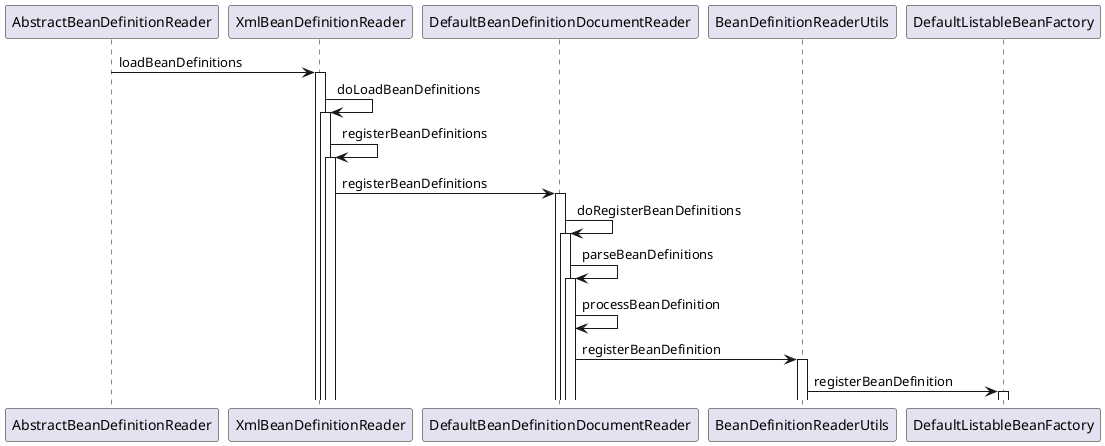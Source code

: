@startuml
AbstractBeanDefinitionReader -> XmlBeanDefinitionReader: loadBeanDefinitions
activate XmlBeanDefinitionReader
XmlBeanDefinitionReader -> XmlBeanDefinitionReader: doLoadBeanDefinitions
activate XmlBeanDefinitionReader
XmlBeanDefinitionReader -> XmlBeanDefinitionReader: registerBeanDefinitions
activate XmlBeanDefinitionReader
XmlBeanDefinitionReader -> DefaultBeanDefinitionDocumentReader: registerBeanDefinitions
activate DefaultBeanDefinitionDocumentReader
DefaultBeanDefinitionDocumentReader -> DefaultBeanDefinitionDocumentReader: doRegisterBeanDefinitions
activate DefaultBeanDefinitionDocumentReader
DefaultBeanDefinitionDocumentReader -> DefaultBeanDefinitionDocumentReader: parseBeanDefinitions
activate DefaultBeanDefinitionDocumentReader
DefaultBeanDefinitionDocumentReader -> DefaultBeanDefinitionDocumentReader: processBeanDefinition
DefaultBeanDefinitionDocumentReader -> BeanDefinitionReaderUtils: registerBeanDefinition
activate BeanDefinitionReaderUtils
BeanDefinitionReaderUtils -> DefaultListableBeanFactory: registerBeanDefinition
activate DefaultListableBeanFactory
@enduml
